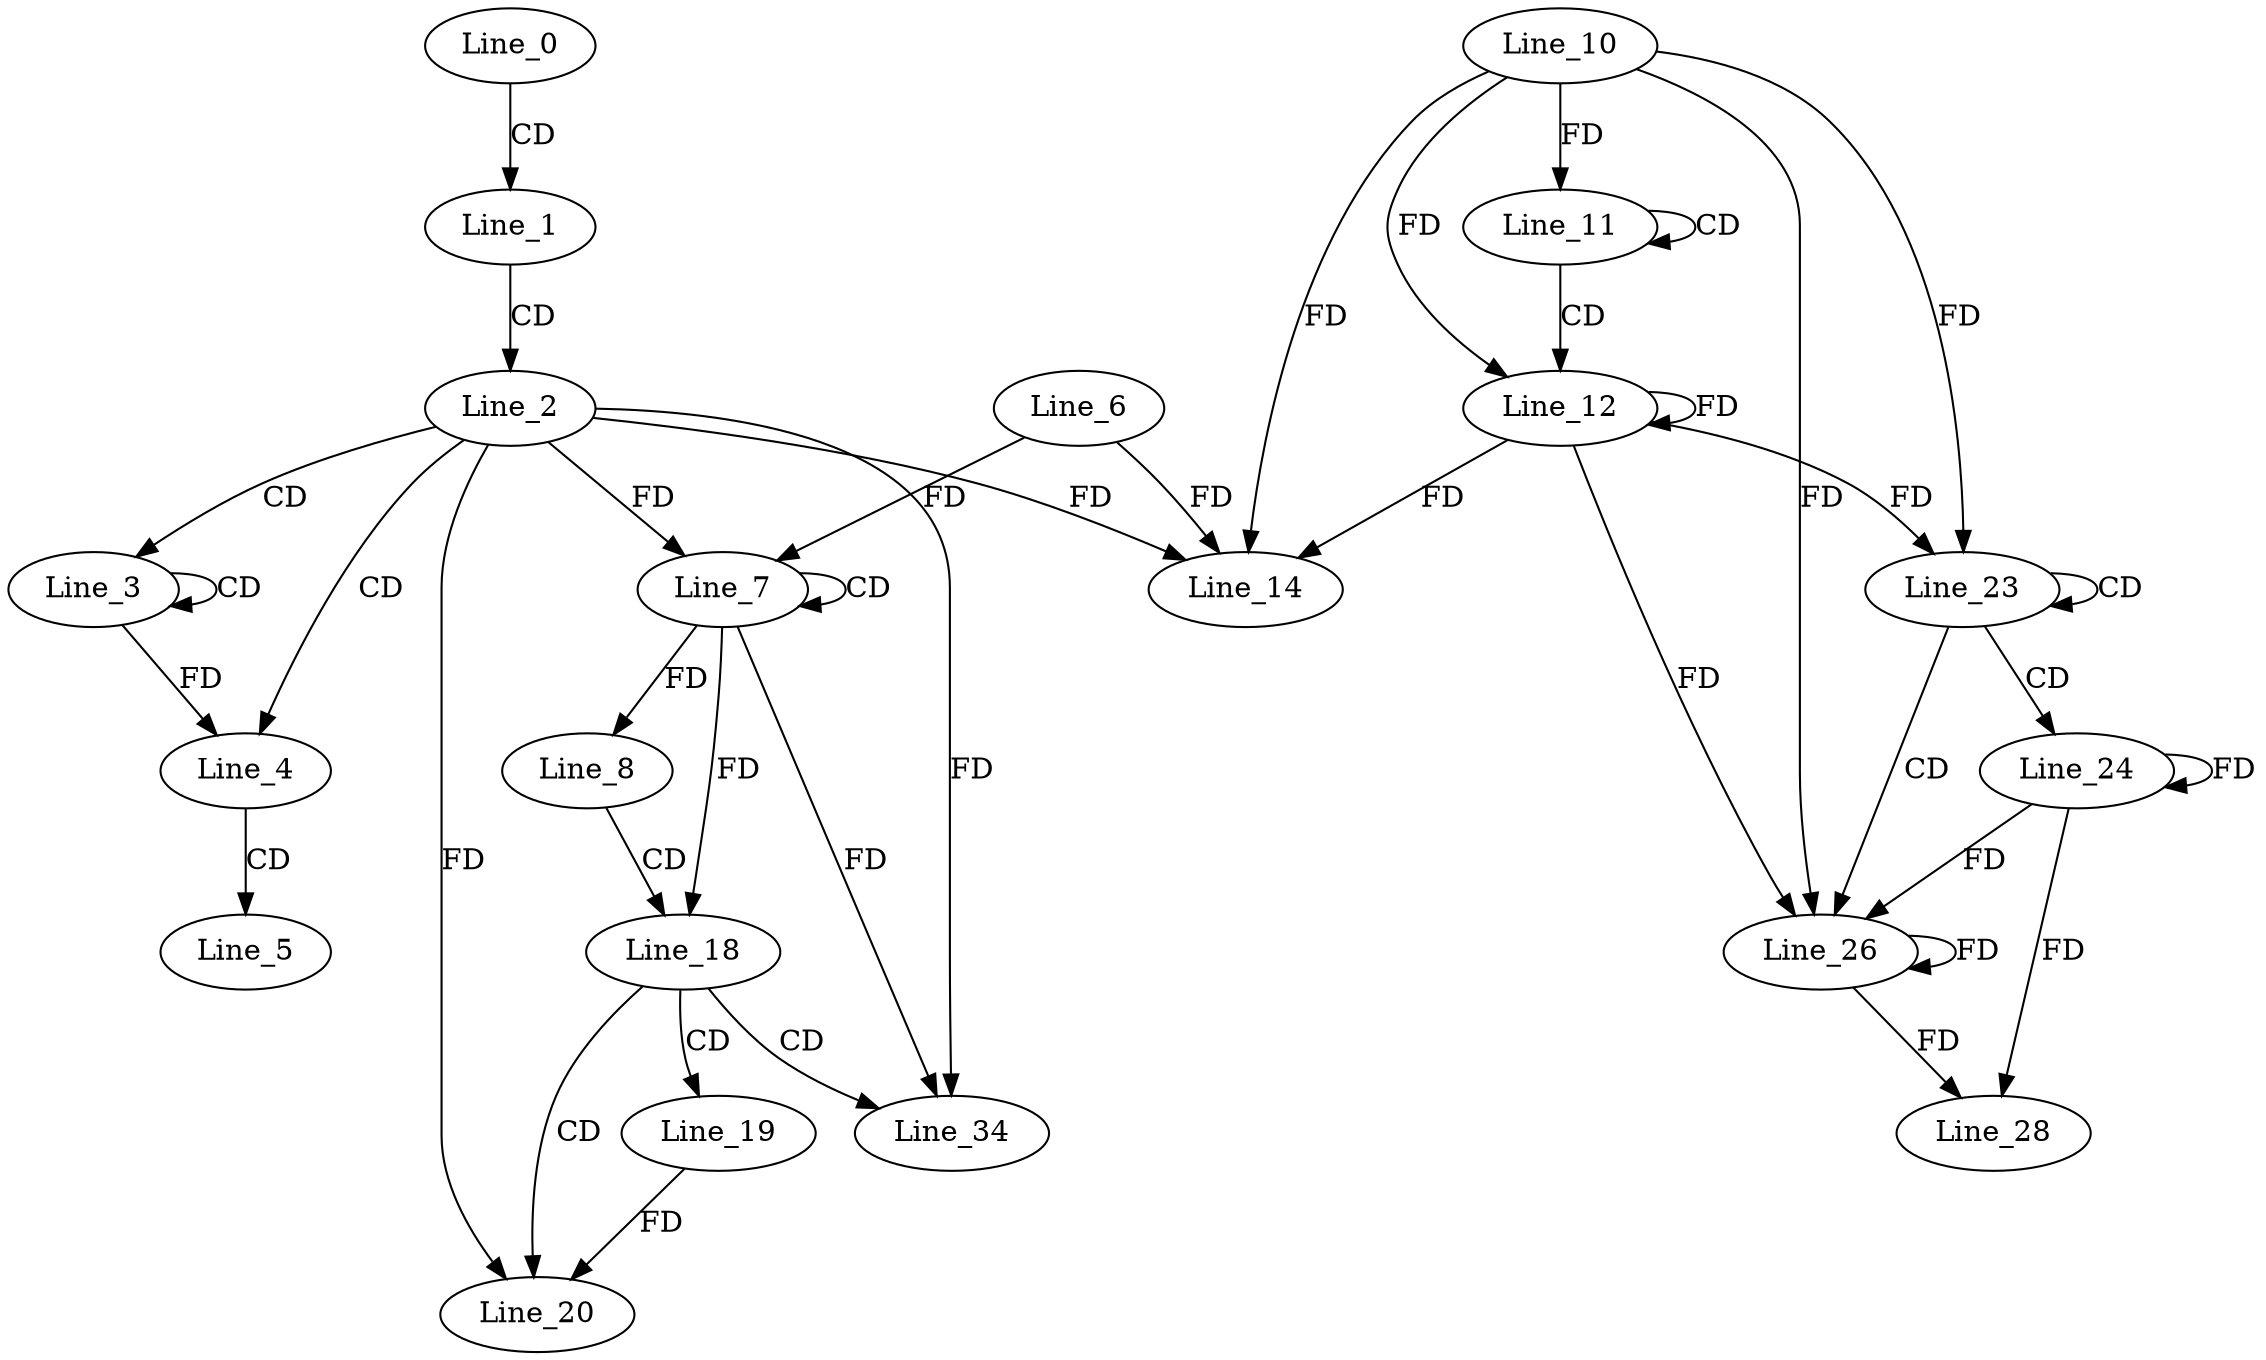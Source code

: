 digraph G {
  Line_0;
  Line_1;
  Line_2;
  Line_3;
  Line_3;
  Line_4;
  Line_5;
  Line_7;
  Line_7;
  Line_6;
  Line_8;
  Line_11;
  Line_11;
  Line_10;
  Line_11;
  Line_12;
  Line_12;
  Line_12;
  Line_12;
  Line_14;
  Line_14;
  Line_18;
  Line_19;
  Line_20;
  Line_20;
  Line_20;
  Line_23;
  Line_23;
  Line_23;
  Line_24;
  Line_24;
  Line_24;
  Line_24;
  Line_26;
  Line_26;
  Line_26;
  Line_26;
  Line_26;
  Line_28;
  Line_28;
  Line_34;
  Line_0 -> Line_1 [ label="CD" ];
  Line_1 -> Line_2 [ label="CD" ];
  Line_2 -> Line_3 [ label="CD" ];
  Line_3 -> Line_3 [ label="CD" ];
  Line_2 -> Line_4 [ label="CD" ];
  Line_3 -> Line_4 [ label="FD" ];
  Line_4 -> Line_5 [ label="CD" ];
  Line_7 -> Line_7 [ label="CD" ];
  Line_2 -> Line_7 [ label="FD" ];
  Line_6 -> Line_7 [ label="FD" ];
  Line_7 -> Line_8 [ label="FD" ];
  Line_11 -> Line_11 [ label="CD" ];
  Line_10 -> Line_11 [ label="FD" ];
  Line_11 -> Line_12 [ label="CD" ];
  Line_10 -> Line_12 [ label="FD" ];
  Line_12 -> Line_12 [ label="FD" ];
  Line_2 -> Line_14 [ label="FD" ];
  Line_6 -> Line_14 [ label="FD" ];
  Line_10 -> Line_14 [ label="FD" ];
  Line_12 -> Line_14 [ label="FD" ];
  Line_8 -> Line_18 [ label="CD" ];
  Line_7 -> Line_18 [ label="FD" ];
  Line_18 -> Line_19 [ label="CD" ];
  Line_18 -> Line_20 [ label="CD" ];
  Line_19 -> Line_20 [ label="FD" ];
  Line_2 -> Line_20 [ label="FD" ];
  Line_23 -> Line_23 [ label="CD" ];
  Line_10 -> Line_23 [ label="FD" ];
  Line_12 -> Line_23 [ label="FD" ];
  Line_23 -> Line_24 [ label="CD" ];
  Line_24 -> Line_24 [ label="FD" ];
  Line_23 -> Line_26 [ label="CD" ];
  Line_10 -> Line_26 [ label="FD" ];
  Line_12 -> Line_26 [ label="FD" ];
  Line_24 -> Line_26 [ label="FD" ];
  Line_26 -> Line_26 [ label="FD" ];
  Line_24 -> Line_28 [ label="FD" ];
  Line_26 -> Line_28 [ label="FD" ];
  Line_18 -> Line_34 [ label="CD" ];
  Line_7 -> Line_34 [ label="FD" ];
  Line_2 -> Line_34 [ label="FD" ];
}
